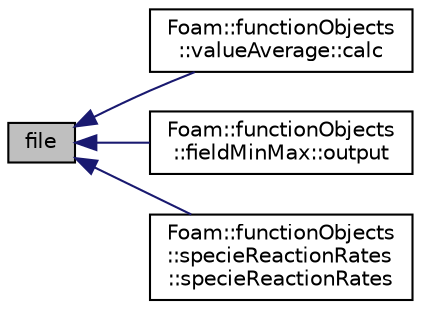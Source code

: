 digraph "file"
{
  bgcolor="transparent";
  edge [fontname="Helvetica",fontsize="10",labelfontname="Helvetica",labelfontsize="10"];
  node [fontname="Helvetica",fontsize="10",shape=record];
  rankdir="LR";
  Node1 [label="file",height=0.2,width=0.4,color="black", fillcolor="grey75", style="filled" fontcolor="black"];
  Node1 -> Node2 [dir="back",color="midnightblue",fontsize="10",style="solid",fontname="Helvetica"];
  Node2 [label="Foam::functionObjects\l::valueAverage::calc",height=0.2,width=0.4,color="black",URL="$classFoam_1_1functionObjects_1_1valueAverage.html#a2c587765b81d047cd69bf82bfb7829a0",tooltip="Templated function to calculate the average. "];
  Node1 -> Node3 [dir="back",color="midnightblue",fontsize="10",style="solid",fontname="Helvetica"];
  Node3 [label="Foam::functionObjects\l::fieldMinMax::output",height=0.2,width=0.4,color="black",URL="$classFoam_1_1functionObjects_1_1fieldMinMax.html#a9a2f652717b3405ed392f15fe9e1ffa8",tooltip="Helper function to write the output. "];
  Node1 -> Node4 [dir="back",color="midnightblue",fontsize="10",style="solid",fontname="Helvetica"];
  Node4 [label="Foam::functionObjects\l::specieReactionRates\l::specieReactionRates",height=0.2,width=0.4,color="black",URL="$classFoam_1_1functionObjects_1_1specieReactionRates.html#aedb910a874bb1592f281935c7ade7414",tooltip="Construct from Time and dictionary. "];
}
